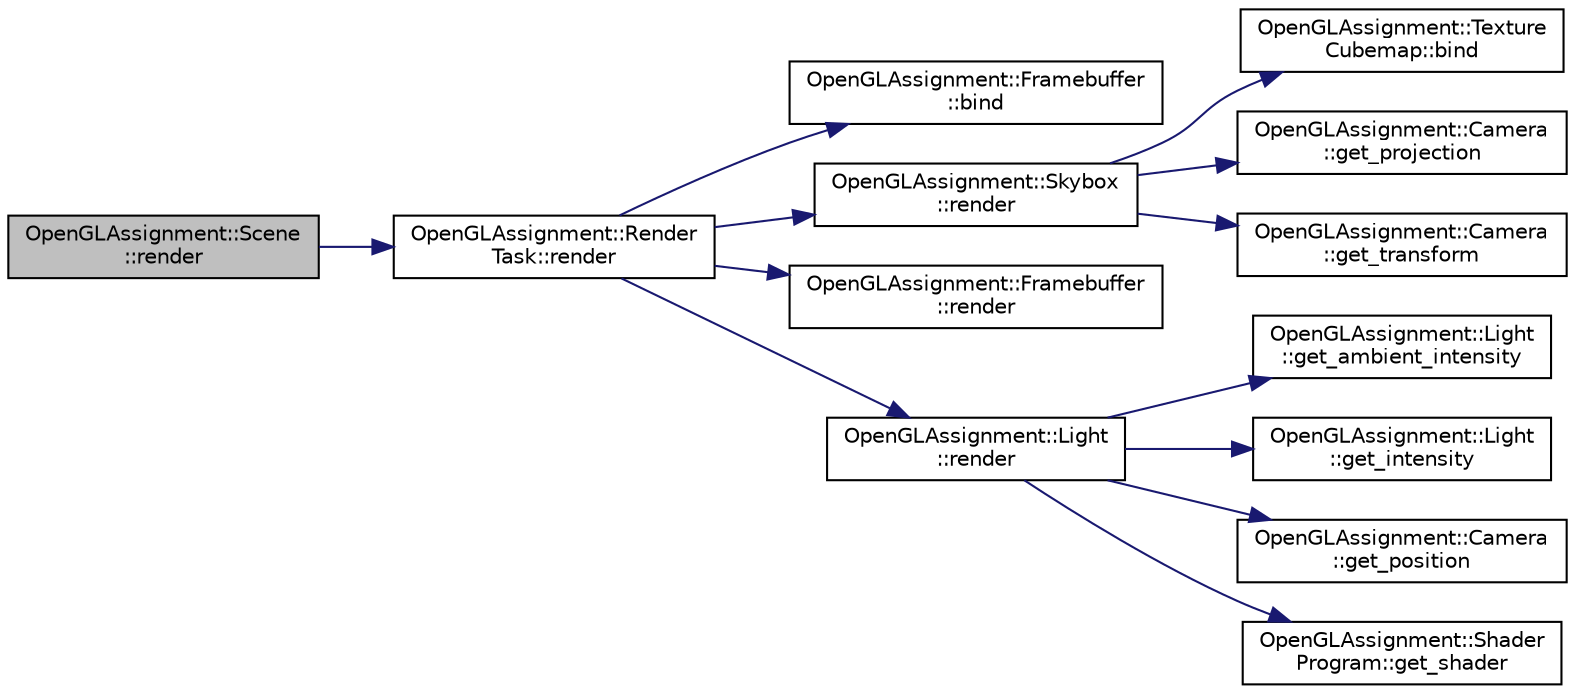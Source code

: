 digraph "OpenGLAssignment::Scene::render"
{
 // LATEX_PDF_SIZE
  edge [fontname="Helvetica",fontsize="10",labelfontname="Helvetica",labelfontsize="10"];
  node [fontname="Helvetica",fontsize="10",shape=record];
  rankdir="LR";
  Node1 [label="OpenGLAssignment::Scene\l::render",height=0.2,width=0.4,color="black", fillcolor="grey75", style="filled", fontcolor="black",tooltip="Render the scene."];
  Node1 -> Node2 [color="midnightblue",fontsize="10",style="solid",fontname="Helvetica"];
  Node2 [label="OpenGLAssignment::Render\lTask::render",height=0.2,width=0.4,color="black", fillcolor="white", style="filled",URL="$class_open_g_l_assignment_1_1_render_task.html#aae3febb180c4733187137cc8179f2824",tooltip="Render the scene."];
  Node2 -> Node3 [color="midnightblue",fontsize="10",style="solid",fontname="Helvetica"];
  Node3 [label="OpenGLAssignment::Framebuffer\l::bind",height=0.2,width=0.4,color="black", fillcolor="white", style="filled",URL="$class_open_g_l_assignment_1_1_framebuffer.html#a7a9bdaa3d127cc0b74dbbb90b839d43b",tooltip="Binds the framebuffer to use it."];
  Node2 -> Node4 [color="midnightblue",fontsize="10",style="solid",fontname="Helvetica"];
  Node4 [label="OpenGLAssignment::Skybox\l::render",height=0.2,width=0.4,color="black", fillcolor="white", style="filled",URL="$class_open_g_l_assignment_1_1_skybox.html#a07051a43767a094b435fc295e2e363b5",tooltip="Render the skybox."];
  Node4 -> Node5 [color="midnightblue",fontsize="10",style="solid",fontname="Helvetica"];
  Node5 [label="OpenGLAssignment::Texture\lCubemap::bind",height=0.2,width=0.4,color="black", fillcolor="white", style="filled",URL="$class_open_g_l_assignment_1_1_texture_cubemap.html#a20f1e502e3629fc87ffe108986461559",tooltip="Binds a texture to use it."];
  Node4 -> Node6 [color="midnightblue",fontsize="10",style="solid",fontname="Helvetica"];
  Node6 [label="OpenGLAssignment::Camera\l::get_projection",height=0.2,width=0.4,color="black", fillcolor="white", style="filled",URL="$class_open_g_l_assignment_1_1_camera.html#a97eb21d9be18383c28b100adda7e078c",tooltip="Gets the projection matrix."];
  Node4 -> Node7 [color="midnightblue",fontsize="10",style="solid",fontname="Helvetica"];
  Node7 [label="OpenGLAssignment::Camera\l::get_transform",height=0.2,width=0.4,color="black", fillcolor="white", style="filled",URL="$class_open_g_l_assignment_1_1_camera.html#a70061e13d0871a44e54af94a8959da24",tooltip="Gets the transformation of the camera."];
  Node2 -> Node8 [color="midnightblue",fontsize="10",style="solid",fontname="Helvetica"];
  Node8 [label="OpenGLAssignment::Framebuffer\l::render",height=0.2,width=0.4,color="black", fillcolor="white", style="filled",URL="$class_open_g_l_assignment_1_1_framebuffer.html#af44cb64714b95f2074fe5b26a26b6b7a",tooltip="Render the framebuffer."];
  Node2 -> Node9 [color="midnightblue",fontsize="10",style="solid",fontname="Helvetica"];
  Node9 [label="OpenGLAssignment::Light\l::render",height=0.2,width=0.4,color="black", fillcolor="white", style="filled",URL="$class_open_g_l_assignment_1_1_light.html#aaedc6884d12e21dec6468143214fb8a6",tooltip="Render. Update the lights values."];
  Node9 -> Node10 [color="midnightblue",fontsize="10",style="solid",fontname="Helvetica"];
  Node10 [label="OpenGLAssignment::Light\l::get_ambient_intensity",height=0.2,width=0.4,color="black", fillcolor="white", style="filled",URL="$class_open_g_l_assignment_1_1_light.html#aad88e5ccf058bd43f0f042e1bae256a6",tooltip="Gets the ambient intensity."];
  Node9 -> Node11 [color="midnightblue",fontsize="10",style="solid",fontname="Helvetica"];
  Node11 [label="OpenGLAssignment::Light\l::get_intensity",height=0.2,width=0.4,color="black", fillcolor="white", style="filled",URL="$class_open_g_l_assignment_1_1_light.html#a1033f58922682a67a1fc7f851b9d4ceb",tooltip="Gets the light intensity."];
  Node9 -> Node12 [color="midnightblue",fontsize="10",style="solid",fontname="Helvetica"];
  Node12 [label="OpenGLAssignment::Camera\l::get_position",height=0.2,width=0.4,color="black", fillcolor="white", style="filled",URL="$class_open_g_l_assignment_1_1_camera.html#ad5237426a12b4e9dbcb4f6c984f78b08",tooltip="Gets the position of the camera."];
  Node9 -> Node13 [color="midnightblue",fontsize="10",style="solid",fontname="Helvetica"];
  Node13 [label="OpenGLAssignment::Shader\lProgram::get_shader",height=0.2,width=0.4,color="black", fillcolor="white", style="filled",URL="$class_open_g_l_assignment_1_1_shader_program.html#ac6706fea0863820d3f5555875370248a",tooltip="Gets a shader program by its name."];
}
